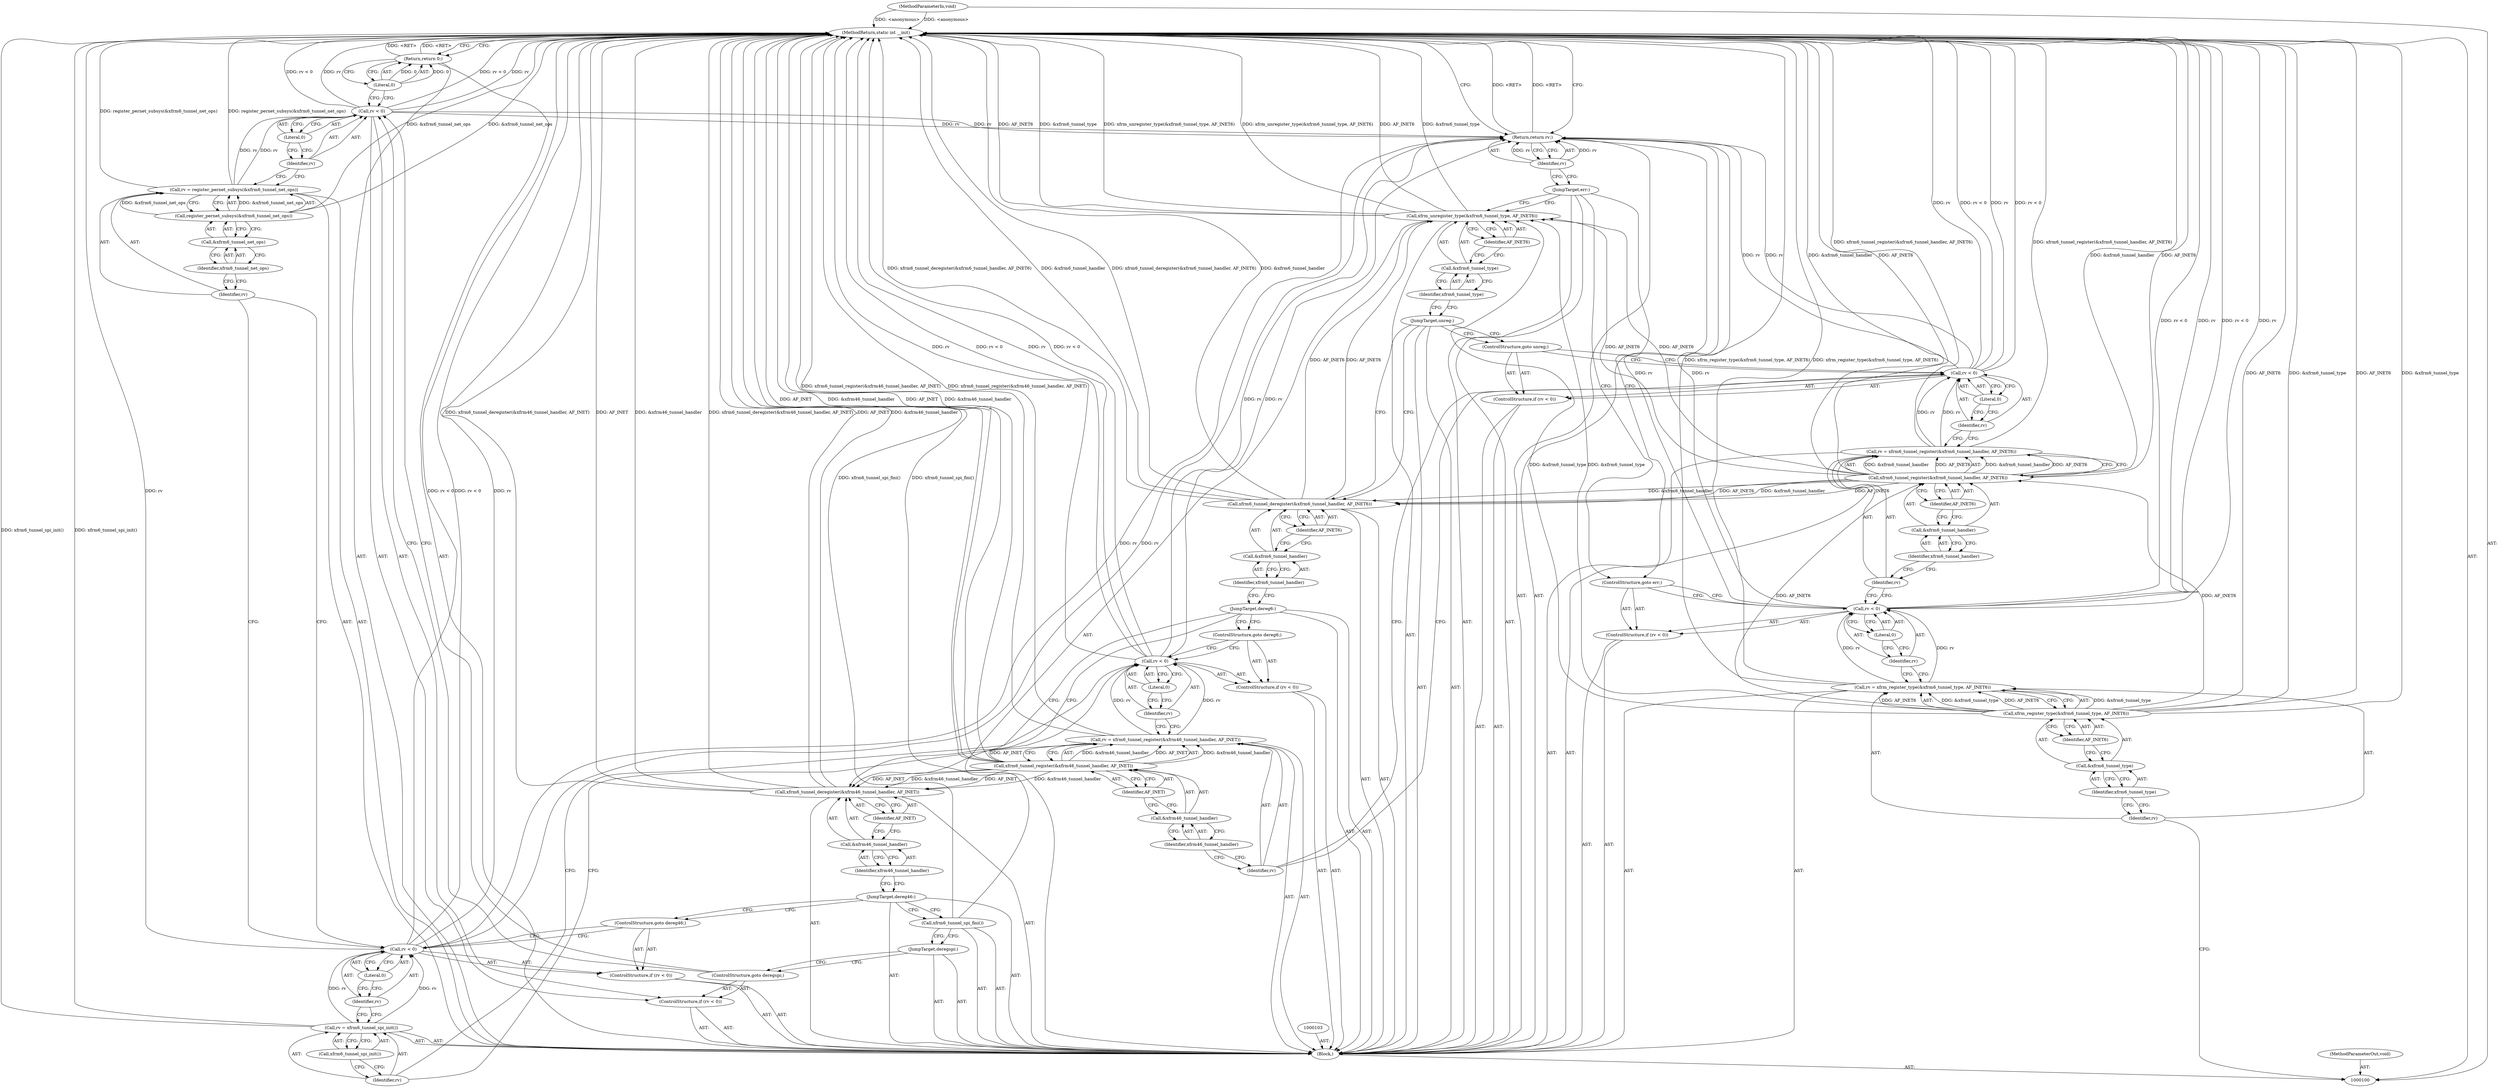 digraph "1_linux_d5aa407f59f5b83d2c50ec88f5bf56d40f1f8978_3" {
"1000177" [label="(MethodReturn,static int __init)"];
"1000101" [label="(MethodParameterIn,void)"];
"1000227" [label="(MethodParameterOut,void)"];
"1000125" [label="(ControlStructure,goto unreg;)"];
"1000126" [label="(Call,rv = xfrm6_tunnel_register(&xfrm46_tunnel_handler, AF_INET))"];
"1000127" [label="(Identifier,rv)"];
"1000129" [label="(Call,&xfrm46_tunnel_handler)"];
"1000130" [label="(Identifier,xfrm46_tunnel_handler)"];
"1000131" [label="(Identifier,AF_INET)"];
"1000128" [label="(Call,xfrm6_tunnel_register(&xfrm46_tunnel_handler, AF_INET))"];
"1000135" [label="(Literal,0)"];
"1000132" [label="(ControlStructure,if (rv < 0))"];
"1000133" [label="(Call,rv < 0)"];
"1000134" [label="(Identifier,rv)"];
"1000136" [label="(ControlStructure,goto dereg6;)"];
"1000137" [label="(Call,rv = xfrm6_tunnel_spi_init())"];
"1000138" [label="(Identifier,rv)"];
"1000139" [label="(Call,xfrm6_tunnel_spi_init())"];
"1000140" [label="(ControlStructure,if (rv < 0))"];
"1000143" [label="(Literal,0)"];
"1000141" [label="(Call,rv < 0)"];
"1000142" [label="(Identifier,rv)"];
"1000144" [label="(ControlStructure,goto dereg46;)"];
"1000145" [label="(Call,rv = register_pernet_subsys(&xfrm6_tunnel_net_ops))"];
"1000146" [label="(Identifier,rv)"];
"1000148" [label="(Call,&xfrm6_tunnel_net_ops)"];
"1000149" [label="(Identifier,xfrm6_tunnel_net_ops)"];
"1000147" [label="(Call,register_pernet_subsys(&xfrm6_tunnel_net_ops))"];
"1000150" [label="(ControlStructure,if (rv < 0))"];
"1000153" [label="(Literal,0)"];
"1000151" [label="(Call,rv < 0)"];
"1000152" [label="(Identifier,rv)"];
"1000154" [label="(ControlStructure,goto deregspi;)"];
"1000102" [label="(Block,)"];
"1000155" [label="(Return,return 0;)"];
"1000156" [label="(Literal,0)"];
"1000157" [label="(JumpTarget,deregspi:)"];
"1000158" [label="(Call,xfrm6_tunnel_spi_fini())"];
"1000159" [label="(JumpTarget,dereg46:)"];
"1000160" [label="(Call,xfrm6_tunnel_deregister(&xfrm46_tunnel_handler, AF_INET))"];
"1000161" [label="(Call,&xfrm46_tunnel_handler)"];
"1000162" [label="(Identifier,xfrm46_tunnel_handler)"];
"1000163" [label="(Identifier,AF_INET)"];
"1000164" [label="(JumpTarget,dereg6:)"];
"1000165" [label="(Call,xfrm6_tunnel_deregister(&xfrm6_tunnel_handler, AF_INET6))"];
"1000166" [label="(Call,&xfrm6_tunnel_handler)"];
"1000167" [label="(Identifier,xfrm6_tunnel_handler)"];
"1000168" [label="(Identifier,AF_INET6)"];
"1000169" [label="(JumpTarget,unreg:)"];
"1000170" [label="(Call,xfrm_unregister_type(&xfrm6_tunnel_type, AF_INET6))"];
"1000171" [label="(Call,&xfrm6_tunnel_type)"];
"1000172" [label="(Identifier,xfrm6_tunnel_type)"];
"1000173" [label="(Identifier,AF_INET6)"];
"1000174" [label="(JumpTarget,err:)"];
"1000175" [label="(Return,return rv;)"];
"1000176" [label="(Identifier,rv)"];
"1000104" [label="(Call,rv = xfrm_register_type(&xfrm6_tunnel_type, AF_INET6))"];
"1000105" [label="(Identifier,rv)"];
"1000107" [label="(Call,&xfrm6_tunnel_type)"];
"1000108" [label="(Identifier,xfrm6_tunnel_type)"];
"1000109" [label="(Identifier,AF_INET6)"];
"1000106" [label="(Call,xfrm_register_type(&xfrm6_tunnel_type, AF_INET6))"];
"1000113" [label="(Literal,0)"];
"1000110" [label="(ControlStructure,if (rv < 0))"];
"1000111" [label="(Call,rv < 0)"];
"1000112" [label="(Identifier,rv)"];
"1000114" [label="(ControlStructure,goto err;)"];
"1000115" [label="(Call,rv = xfrm6_tunnel_register(&xfrm6_tunnel_handler, AF_INET6))"];
"1000116" [label="(Identifier,rv)"];
"1000118" [label="(Call,&xfrm6_tunnel_handler)"];
"1000119" [label="(Identifier,xfrm6_tunnel_handler)"];
"1000120" [label="(Identifier,AF_INET6)"];
"1000117" [label="(Call,xfrm6_tunnel_register(&xfrm6_tunnel_handler, AF_INET6))"];
"1000124" [label="(Literal,0)"];
"1000121" [label="(ControlStructure,if (rv < 0))"];
"1000122" [label="(Call,rv < 0)"];
"1000123" [label="(Identifier,rv)"];
"1000177" -> "1000100"  [label="AST: "];
"1000177" -> "1000155"  [label="CFG: "];
"1000177" -> "1000175"  [label="CFG: "];
"1000155" -> "1000177"  [label="DDG: <RET>"];
"1000175" -> "1000177"  [label="DDG: <RET>"];
"1000115" -> "1000177"  [label="DDG: xfrm6_tunnel_register(&xfrm6_tunnel_handler, AF_INET6)"];
"1000141" -> "1000177"  [label="DDG: rv"];
"1000141" -> "1000177"  [label="DDG: rv < 0"];
"1000160" -> "1000177"  [label="DDG: xfrm6_tunnel_deregister(&xfrm46_tunnel_handler, AF_INET)"];
"1000160" -> "1000177"  [label="DDG: AF_INET"];
"1000160" -> "1000177"  [label="DDG: &xfrm46_tunnel_handler"];
"1000147" -> "1000177"  [label="DDG: &xfrm6_tunnel_net_ops"];
"1000117" -> "1000177"  [label="DDG: &xfrm6_tunnel_handler"];
"1000117" -> "1000177"  [label="DDG: AF_INET6"];
"1000170" -> "1000177"  [label="DDG: xfrm_unregister_type(&xfrm6_tunnel_type, AF_INET6)"];
"1000170" -> "1000177"  [label="DDG: AF_INET6"];
"1000170" -> "1000177"  [label="DDG: &xfrm6_tunnel_type"];
"1000126" -> "1000177"  [label="DDG: xfrm6_tunnel_register(&xfrm46_tunnel_handler, AF_INET)"];
"1000106" -> "1000177"  [label="DDG: &xfrm6_tunnel_type"];
"1000106" -> "1000177"  [label="DDG: AF_INET6"];
"1000151" -> "1000177"  [label="DDG: rv < 0"];
"1000151" -> "1000177"  [label="DDG: rv"];
"1000122" -> "1000177"  [label="DDG: rv"];
"1000122" -> "1000177"  [label="DDG: rv < 0"];
"1000137" -> "1000177"  [label="DDG: xfrm6_tunnel_spi_init()"];
"1000165" -> "1000177"  [label="DDG: &xfrm6_tunnel_handler"];
"1000165" -> "1000177"  [label="DDG: xfrm6_tunnel_deregister(&xfrm6_tunnel_handler, AF_INET6)"];
"1000128" -> "1000177"  [label="DDG: &xfrm46_tunnel_handler"];
"1000128" -> "1000177"  [label="DDG: AF_INET"];
"1000158" -> "1000177"  [label="DDG: xfrm6_tunnel_spi_fini()"];
"1000133" -> "1000177"  [label="DDG: rv"];
"1000133" -> "1000177"  [label="DDG: rv < 0"];
"1000111" -> "1000177"  [label="DDG: rv"];
"1000111" -> "1000177"  [label="DDG: rv < 0"];
"1000101" -> "1000177"  [label="DDG: <anonymous>"];
"1000145" -> "1000177"  [label="DDG: register_pernet_subsys(&xfrm6_tunnel_net_ops)"];
"1000104" -> "1000177"  [label="DDG: xfrm_register_type(&xfrm6_tunnel_type, AF_INET6)"];
"1000101" -> "1000100"  [label="AST: "];
"1000101" -> "1000177"  [label="DDG: <anonymous>"];
"1000227" -> "1000100"  [label="AST: "];
"1000125" -> "1000121"  [label="AST: "];
"1000125" -> "1000122"  [label="CFG: "];
"1000169" -> "1000125"  [label="CFG: "];
"1000126" -> "1000102"  [label="AST: "];
"1000126" -> "1000128"  [label="CFG: "];
"1000127" -> "1000126"  [label="AST: "];
"1000128" -> "1000126"  [label="AST: "];
"1000134" -> "1000126"  [label="CFG: "];
"1000126" -> "1000177"  [label="DDG: xfrm6_tunnel_register(&xfrm46_tunnel_handler, AF_INET)"];
"1000128" -> "1000126"  [label="DDG: &xfrm46_tunnel_handler"];
"1000128" -> "1000126"  [label="DDG: AF_INET"];
"1000126" -> "1000133"  [label="DDG: rv"];
"1000127" -> "1000126"  [label="AST: "];
"1000127" -> "1000122"  [label="CFG: "];
"1000130" -> "1000127"  [label="CFG: "];
"1000129" -> "1000128"  [label="AST: "];
"1000129" -> "1000130"  [label="CFG: "];
"1000130" -> "1000129"  [label="AST: "];
"1000131" -> "1000129"  [label="CFG: "];
"1000130" -> "1000129"  [label="AST: "];
"1000130" -> "1000127"  [label="CFG: "];
"1000129" -> "1000130"  [label="CFG: "];
"1000131" -> "1000128"  [label="AST: "];
"1000131" -> "1000129"  [label="CFG: "];
"1000128" -> "1000131"  [label="CFG: "];
"1000128" -> "1000126"  [label="AST: "];
"1000128" -> "1000131"  [label="CFG: "];
"1000129" -> "1000128"  [label="AST: "];
"1000131" -> "1000128"  [label="AST: "];
"1000126" -> "1000128"  [label="CFG: "];
"1000128" -> "1000177"  [label="DDG: &xfrm46_tunnel_handler"];
"1000128" -> "1000177"  [label="DDG: AF_INET"];
"1000128" -> "1000126"  [label="DDG: &xfrm46_tunnel_handler"];
"1000128" -> "1000126"  [label="DDG: AF_INET"];
"1000128" -> "1000160"  [label="DDG: &xfrm46_tunnel_handler"];
"1000128" -> "1000160"  [label="DDG: AF_INET"];
"1000135" -> "1000133"  [label="AST: "];
"1000135" -> "1000134"  [label="CFG: "];
"1000133" -> "1000135"  [label="CFG: "];
"1000132" -> "1000102"  [label="AST: "];
"1000133" -> "1000132"  [label="AST: "];
"1000136" -> "1000132"  [label="AST: "];
"1000133" -> "1000132"  [label="AST: "];
"1000133" -> "1000135"  [label="CFG: "];
"1000134" -> "1000133"  [label="AST: "];
"1000135" -> "1000133"  [label="AST: "];
"1000136" -> "1000133"  [label="CFG: "];
"1000138" -> "1000133"  [label="CFG: "];
"1000133" -> "1000177"  [label="DDG: rv"];
"1000133" -> "1000177"  [label="DDG: rv < 0"];
"1000126" -> "1000133"  [label="DDG: rv"];
"1000133" -> "1000175"  [label="DDG: rv"];
"1000134" -> "1000133"  [label="AST: "];
"1000134" -> "1000126"  [label="CFG: "];
"1000135" -> "1000134"  [label="CFG: "];
"1000136" -> "1000132"  [label="AST: "];
"1000136" -> "1000133"  [label="CFG: "];
"1000164" -> "1000136"  [label="CFG: "];
"1000137" -> "1000102"  [label="AST: "];
"1000137" -> "1000139"  [label="CFG: "];
"1000138" -> "1000137"  [label="AST: "];
"1000139" -> "1000137"  [label="AST: "];
"1000142" -> "1000137"  [label="CFG: "];
"1000137" -> "1000177"  [label="DDG: xfrm6_tunnel_spi_init()"];
"1000137" -> "1000141"  [label="DDG: rv"];
"1000138" -> "1000137"  [label="AST: "];
"1000138" -> "1000133"  [label="CFG: "];
"1000139" -> "1000138"  [label="CFG: "];
"1000139" -> "1000137"  [label="AST: "];
"1000139" -> "1000138"  [label="CFG: "];
"1000137" -> "1000139"  [label="CFG: "];
"1000140" -> "1000102"  [label="AST: "];
"1000141" -> "1000140"  [label="AST: "];
"1000144" -> "1000140"  [label="AST: "];
"1000143" -> "1000141"  [label="AST: "];
"1000143" -> "1000142"  [label="CFG: "];
"1000141" -> "1000143"  [label="CFG: "];
"1000141" -> "1000140"  [label="AST: "];
"1000141" -> "1000143"  [label="CFG: "];
"1000142" -> "1000141"  [label="AST: "];
"1000143" -> "1000141"  [label="AST: "];
"1000144" -> "1000141"  [label="CFG: "];
"1000146" -> "1000141"  [label="CFG: "];
"1000141" -> "1000177"  [label="DDG: rv"];
"1000141" -> "1000177"  [label="DDG: rv < 0"];
"1000137" -> "1000141"  [label="DDG: rv"];
"1000141" -> "1000175"  [label="DDG: rv"];
"1000142" -> "1000141"  [label="AST: "];
"1000142" -> "1000137"  [label="CFG: "];
"1000143" -> "1000142"  [label="CFG: "];
"1000144" -> "1000140"  [label="AST: "];
"1000144" -> "1000141"  [label="CFG: "];
"1000159" -> "1000144"  [label="CFG: "];
"1000145" -> "1000102"  [label="AST: "];
"1000145" -> "1000147"  [label="CFG: "];
"1000146" -> "1000145"  [label="AST: "];
"1000147" -> "1000145"  [label="AST: "];
"1000152" -> "1000145"  [label="CFG: "];
"1000145" -> "1000177"  [label="DDG: register_pernet_subsys(&xfrm6_tunnel_net_ops)"];
"1000147" -> "1000145"  [label="DDG: &xfrm6_tunnel_net_ops"];
"1000145" -> "1000151"  [label="DDG: rv"];
"1000146" -> "1000145"  [label="AST: "];
"1000146" -> "1000141"  [label="CFG: "];
"1000149" -> "1000146"  [label="CFG: "];
"1000148" -> "1000147"  [label="AST: "];
"1000148" -> "1000149"  [label="CFG: "];
"1000149" -> "1000148"  [label="AST: "];
"1000147" -> "1000148"  [label="CFG: "];
"1000149" -> "1000148"  [label="AST: "];
"1000149" -> "1000146"  [label="CFG: "];
"1000148" -> "1000149"  [label="CFG: "];
"1000147" -> "1000145"  [label="AST: "];
"1000147" -> "1000148"  [label="CFG: "];
"1000148" -> "1000147"  [label="AST: "];
"1000145" -> "1000147"  [label="CFG: "];
"1000147" -> "1000177"  [label="DDG: &xfrm6_tunnel_net_ops"];
"1000147" -> "1000145"  [label="DDG: &xfrm6_tunnel_net_ops"];
"1000150" -> "1000102"  [label="AST: "];
"1000151" -> "1000150"  [label="AST: "];
"1000154" -> "1000150"  [label="AST: "];
"1000153" -> "1000151"  [label="AST: "];
"1000153" -> "1000152"  [label="CFG: "];
"1000151" -> "1000153"  [label="CFG: "];
"1000151" -> "1000150"  [label="AST: "];
"1000151" -> "1000153"  [label="CFG: "];
"1000152" -> "1000151"  [label="AST: "];
"1000153" -> "1000151"  [label="AST: "];
"1000154" -> "1000151"  [label="CFG: "];
"1000156" -> "1000151"  [label="CFG: "];
"1000151" -> "1000177"  [label="DDG: rv < 0"];
"1000151" -> "1000177"  [label="DDG: rv"];
"1000145" -> "1000151"  [label="DDG: rv"];
"1000151" -> "1000175"  [label="DDG: rv"];
"1000152" -> "1000151"  [label="AST: "];
"1000152" -> "1000145"  [label="CFG: "];
"1000153" -> "1000152"  [label="CFG: "];
"1000154" -> "1000150"  [label="AST: "];
"1000154" -> "1000151"  [label="CFG: "];
"1000157" -> "1000154"  [label="CFG: "];
"1000102" -> "1000100"  [label="AST: "];
"1000103" -> "1000102"  [label="AST: "];
"1000104" -> "1000102"  [label="AST: "];
"1000110" -> "1000102"  [label="AST: "];
"1000115" -> "1000102"  [label="AST: "];
"1000121" -> "1000102"  [label="AST: "];
"1000126" -> "1000102"  [label="AST: "];
"1000132" -> "1000102"  [label="AST: "];
"1000137" -> "1000102"  [label="AST: "];
"1000140" -> "1000102"  [label="AST: "];
"1000145" -> "1000102"  [label="AST: "];
"1000150" -> "1000102"  [label="AST: "];
"1000155" -> "1000102"  [label="AST: "];
"1000157" -> "1000102"  [label="AST: "];
"1000158" -> "1000102"  [label="AST: "];
"1000159" -> "1000102"  [label="AST: "];
"1000160" -> "1000102"  [label="AST: "];
"1000164" -> "1000102"  [label="AST: "];
"1000165" -> "1000102"  [label="AST: "];
"1000169" -> "1000102"  [label="AST: "];
"1000170" -> "1000102"  [label="AST: "];
"1000174" -> "1000102"  [label="AST: "];
"1000175" -> "1000102"  [label="AST: "];
"1000155" -> "1000102"  [label="AST: "];
"1000155" -> "1000156"  [label="CFG: "];
"1000156" -> "1000155"  [label="AST: "];
"1000177" -> "1000155"  [label="CFG: "];
"1000155" -> "1000177"  [label="DDG: <RET>"];
"1000156" -> "1000155"  [label="DDG: 0"];
"1000156" -> "1000155"  [label="AST: "];
"1000156" -> "1000151"  [label="CFG: "];
"1000155" -> "1000156"  [label="CFG: "];
"1000156" -> "1000155"  [label="DDG: 0"];
"1000157" -> "1000102"  [label="AST: "];
"1000157" -> "1000154"  [label="CFG: "];
"1000158" -> "1000157"  [label="CFG: "];
"1000158" -> "1000102"  [label="AST: "];
"1000158" -> "1000157"  [label="CFG: "];
"1000159" -> "1000158"  [label="CFG: "];
"1000158" -> "1000177"  [label="DDG: xfrm6_tunnel_spi_fini()"];
"1000159" -> "1000102"  [label="AST: "];
"1000159" -> "1000158"  [label="CFG: "];
"1000159" -> "1000144"  [label="CFG: "];
"1000162" -> "1000159"  [label="CFG: "];
"1000160" -> "1000102"  [label="AST: "];
"1000160" -> "1000163"  [label="CFG: "];
"1000161" -> "1000160"  [label="AST: "];
"1000163" -> "1000160"  [label="AST: "];
"1000164" -> "1000160"  [label="CFG: "];
"1000160" -> "1000177"  [label="DDG: xfrm6_tunnel_deregister(&xfrm46_tunnel_handler, AF_INET)"];
"1000160" -> "1000177"  [label="DDG: AF_INET"];
"1000160" -> "1000177"  [label="DDG: &xfrm46_tunnel_handler"];
"1000128" -> "1000160"  [label="DDG: &xfrm46_tunnel_handler"];
"1000128" -> "1000160"  [label="DDG: AF_INET"];
"1000161" -> "1000160"  [label="AST: "];
"1000161" -> "1000162"  [label="CFG: "];
"1000162" -> "1000161"  [label="AST: "];
"1000163" -> "1000161"  [label="CFG: "];
"1000162" -> "1000161"  [label="AST: "];
"1000162" -> "1000159"  [label="CFG: "];
"1000161" -> "1000162"  [label="CFG: "];
"1000163" -> "1000160"  [label="AST: "];
"1000163" -> "1000161"  [label="CFG: "];
"1000160" -> "1000163"  [label="CFG: "];
"1000164" -> "1000102"  [label="AST: "];
"1000164" -> "1000160"  [label="CFG: "];
"1000164" -> "1000136"  [label="CFG: "];
"1000167" -> "1000164"  [label="CFG: "];
"1000165" -> "1000102"  [label="AST: "];
"1000165" -> "1000168"  [label="CFG: "];
"1000166" -> "1000165"  [label="AST: "];
"1000168" -> "1000165"  [label="AST: "];
"1000169" -> "1000165"  [label="CFG: "];
"1000165" -> "1000177"  [label="DDG: &xfrm6_tunnel_handler"];
"1000165" -> "1000177"  [label="DDG: xfrm6_tunnel_deregister(&xfrm6_tunnel_handler, AF_INET6)"];
"1000117" -> "1000165"  [label="DDG: &xfrm6_tunnel_handler"];
"1000117" -> "1000165"  [label="DDG: AF_INET6"];
"1000165" -> "1000170"  [label="DDG: AF_INET6"];
"1000166" -> "1000165"  [label="AST: "];
"1000166" -> "1000167"  [label="CFG: "];
"1000167" -> "1000166"  [label="AST: "];
"1000168" -> "1000166"  [label="CFG: "];
"1000167" -> "1000166"  [label="AST: "];
"1000167" -> "1000164"  [label="CFG: "];
"1000166" -> "1000167"  [label="CFG: "];
"1000168" -> "1000165"  [label="AST: "];
"1000168" -> "1000166"  [label="CFG: "];
"1000165" -> "1000168"  [label="CFG: "];
"1000169" -> "1000102"  [label="AST: "];
"1000169" -> "1000165"  [label="CFG: "];
"1000169" -> "1000125"  [label="CFG: "];
"1000172" -> "1000169"  [label="CFG: "];
"1000170" -> "1000102"  [label="AST: "];
"1000170" -> "1000173"  [label="CFG: "];
"1000171" -> "1000170"  [label="AST: "];
"1000173" -> "1000170"  [label="AST: "];
"1000174" -> "1000170"  [label="CFG: "];
"1000170" -> "1000177"  [label="DDG: xfrm_unregister_type(&xfrm6_tunnel_type, AF_INET6)"];
"1000170" -> "1000177"  [label="DDG: AF_INET6"];
"1000170" -> "1000177"  [label="DDG: &xfrm6_tunnel_type"];
"1000106" -> "1000170"  [label="DDG: &xfrm6_tunnel_type"];
"1000165" -> "1000170"  [label="DDG: AF_INET6"];
"1000117" -> "1000170"  [label="DDG: AF_INET6"];
"1000171" -> "1000170"  [label="AST: "];
"1000171" -> "1000172"  [label="CFG: "];
"1000172" -> "1000171"  [label="AST: "];
"1000173" -> "1000171"  [label="CFG: "];
"1000172" -> "1000171"  [label="AST: "];
"1000172" -> "1000169"  [label="CFG: "];
"1000171" -> "1000172"  [label="CFG: "];
"1000173" -> "1000170"  [label="AST: "];
"1000173" -> "1000171"  [label="CFG: "];
"1000170" -> "1000173"  [label="CFG: "];
"1000174" -> "1000102"  [label="AST: "];
"1000174" -> "1000170"  [label="CFG: "];
"1000174" -> "1000114"  [label="CFG: "];
"1000176" -> "1000174"  [label="CFG: "];
"1000175" -> "1000102"  [label="AST: "];
"1000175" -> "1000176"  [label="CFG: "];
"1000176" -> "1000175"  [label="AST: "];
"1000177" -> "1000175"  [label="CFG: "];
"1000175" -> "1000177"  [label="DDG: <RET>"];
"1000176" -> "1000175"  [label="DDG: rv"];
"1000141" -> "1000175"  [label="DDG: rv"];
"1000122" -> "1000175"  [label="DDG: rv"];
"1000151" -> "1000175"  [label="DDG: rv"];
"1000133" -> "1000175"  [label="DDG: rv"];
"1000111" -> "1000175"  [label="DDG: rv"];
"1000176" -> "1000175"  [label="AST: "];
"1000176" -> "1000174"  [label="CFG: "];
"1000175" -> "1000176"  [label="CFG: "];
"1000176" -> "1000175"  [label="DDG: rv"];
"1000104" -> "1000102"  [label="AST: "];
"1000104" -> "1000106"  [label="CFG: "];
"1000105" -> "1000104"  [label="AST: "];
"1000106" -> "1000104"  [label="AST: "];
"1000112" -> "1000104"  [label="CFG: "];
"1000104" -> "1000177"  [label="DDG: xfrm_register_type(&xfrm6_tunnel_type, AF_INET6)"];
"1000106" -> "1000104"  [label="DDG: &xfrm6_tunnel_type"];
"1000106" -> "1000104"  [label="DDG: AF_INET6"];
"1000104" -> "1000111"  [label="DDG: rv"];
"1000105" -> "1000104"  [label="AST: "];
"1000105" -> "1000100"  [label="CFG: "];
"1000108" -> "1000105"  [label="CFG: "];
"1000107" -> "1000106"  [label="AST: "];
"1000107" -> "1000108"  [label="CFG: "];
"1000108" -> "1000107"  [label="AST: "];
"1000109" -> "1000107"  [label="CFG: "];
"1000108" -> "1000107"  [label="AST: "];
"1000108" -> "1000105"  [label="CFG: "];
"1000107" -> "1000108"  [label="CFG: "];
"1000109" -> "1000106"  [label="AST: "];
"1000109" -> "1000107"  [label="CFG: "];
"1000106" -> "1000109"  [label="CFG: "];
"1000106" -> "1000104"  [label="AST: "];
"1000106" -> "1000109"  [label="CFG: "];
"1000107" -> "1000106"  [label="AST: "];
"1000109" -> "1000106"  [label="AST: "];
"1000104" -> "1000106"  [label="CFG: "];
"1000106" -> "1000177"  [label="DDG: &xfrm6_tunnel_type"];
"1000106" -> "1000177"  [label="DDG: AF_INET6"];
"1000106" -> "1000104"  [label="DDG: &xfrm6_tunnel_type"];
"1000106" -> "1000104"  [label="DDG: AF_INET6"];
"1000106" -> "1000117"  [label="DDG: AF_INET6"];
"1000106" -> "1000170"  [label="DDG: &xfrm6_tunnel_type"];
"1000113" -> "1000111"  [label="AST: "];
"1000113" -> "1000112"  [label="CFG: "];
"1000111" -> "1000113"  [label="CFG: "];
"1000110" -> "1000102"  [label="AST: "];
"1000111" -> "1000110"  [label="AST: "];
"1000114" -> "1000110"  [label="AST: "];
"1000111" -> "1000110"  [label="AST: "];
"1000111" -> "1000113"  [label="CFG: "];
"1000112" -> "1000111"  [label="AST: "];
"1000113" -> "1000111"  [label="AST: "];
"1000114" -> "1000111"  [label="CFG: "];
"1000116" -> "1000111"  [label="CFG: "];
"1000111" -> "1000177"  [label="DDG: rv"];
"1000111" -> "1000177"  [label="DDG: rv < 0"];
"1000104" -> "1000111"  [label="DDG: rv"];
"1000111" -> "1000175"  [label="DDG: rv"];
"1000112" -> "1000111"  [label="AST: "];
"1000112" -> "1000104"  [label="CFG: "];
"1000113" -> "1000112"  [label="CFG: "];
"1000114" -> "1000110"  [label="AST: "];
"1000114" -> "1000111"  [label="CFG: "];
"1000174" -> "1000114"  [label="CFG: "];
"1000115" -> "1000102"  [label="AST: "];
"1000115" -> "1000117"  [label="CFG: "];
"1000116" -> "1000115"  [label="AST: "];
"1000117" -> "1000115"  [label="AST: "];
"1000123" -> "1000115"  [label="CFG: "];
"1000115" -> "1000177"  [label="DDG: xfrm6_tunnel_register(&xfrm6_tunnel_handler, AF_INET6)"];
"1000117" -> "1000115"  [label="DDG: &xfrm6_tunnel_handler"];
"1000117" -> "1000115"  [label="DDG: AF_INET6"];
"1000115" -> "1000122"  [label="DDG: rv"];
"1000116" -> "1000115"  [label="AST: "];
"1000116" -> "1000111"  [label="CFG: "];
"1000119" -> "1000116"  [label="CFG: "];
"1000118" -> "1000117"  [label="AST: "];
"1000118" -> "1000119"  [label="CFG: "];
"1000119" -> "1000118"  [label="AST: "];
"1000120" -> "1000118"  [label="CFG: "];
"1000119" -> "1000118"  [label="AST: "];
"1000119" -> "1000116"  [label="CFG: "];
"1000118" -> "1000119"  [label="CFG: "];
"1000120" -> "1000117"  [label="AST: "];
"1000120" -> "1000118"  [label="CFG: "];
"1000117" -> "1000120"  [label="CFG: "];
"1000117" -> "1000115"  [label="AST: "];
"1000117" -> "1000120"  [label="CFG: "];
"1000118" -> "1000117"  [label="AST: "];
"1000120" -> "1000117"  [label="AST: "];
"1000115" -> "1000117"  [label="CFG: "];
"1000117" -> "1000177"  [label="DDG: &xfrm6_tunnel_handler"];
"1000117" -> "1000177"  [label="DDG: AF_INET6"];
"1000117" -> "1000115"  [label="DDG: &xfrm6_tunnel_handler"];
"1000117" -> "1000115"  [label="DDG: AF_INET6"];
"1000106" -> "1000117"  [label="DDG: AF_INET6"];
"1000117" -> "1000165"  [label="DDG: &xfrm6_tunnel_handler"];
"1000117" -> "1000165"  [label="DDG: AF_INET6"];
"1000117" -> "1000170"  [label="DDG: AF_INET6"];
"1000124" -> "1000122"  [label="AST: "];
"1000124" -> "1000123"  [label="CFG: "];
"1000122" -> "1000124"  [label="CFG: "];
"1000121" -> "1000102"  [label="AST: "];
"1000122" -> "1000121"  [label="AST: "];
"1000125" -> "1000121"  [label="AST: "];
"1000122" -> "1000121"  [label="AST: "];
"1000122" -> "1000124"  [label="CFG: "];
"1000123" -> "1000122"  [label="AST: "];
"1000124" -> "1000122"  [label="AST: "];
"1000125" -> "1000122"  [label="CFG: "];
"1000127" -> "1000122"  [label="CFG: "];
"1000122" -> "1000177"  [label="DDG: rv"];
"1000122" -> "1000177"  [label="DDG: rv < 0"];
"1000115" -> "1000122"  [label="DDG: rv"];
"1000122" -> "1000175"  [label="DDG: rv"];
"1000123" -> "1000122"  [label="AST: "];
"1000123" -> "1000115"  [label="CFG: "];
"1000124" -> "1000123"  [label="CFG: "];
}
